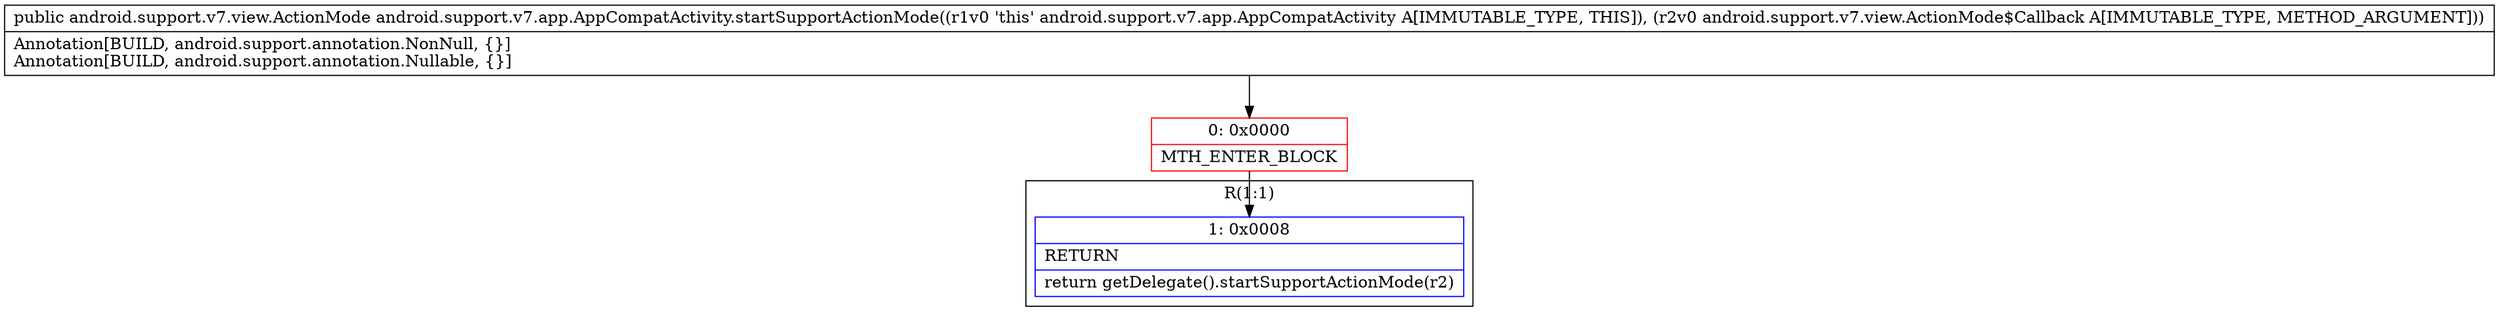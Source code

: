 digraph "CFG forandroid.support.v7.app.AppCompatActivity.startSupportActionMode(Landroid\/support\/v7\/view\/ActionMode$Callback;)Landroid\/support\/v7\/view\/ActionMode;" {
subgraph cluster_Region_1774049249 {
label = "R(1:1)";
node [shape=record,color=blue];
Node_1 [shape=record,label="{1\:\ 0x0008|RETURN\l|return getDelegate().startSupportActionMode(r2)\l}"];
}
Node_0 [shape=record,color=red,label="{0\:\ 0x0000|MTH_ENTER_BLOCK\l}"];
MethodNode[shape=record,label="{public android.support.v7.view.ActionMode android.support.v7.app.AppCompatActivity.startSupportActionMode((r1v0 'this' android.support.v7.app.AppCompatActivity A[IMMUTABLE_TYPE, THIS]), (r2v0 android.support.v7.view.ActionMode$Callback A[IMMUTABLE_TYPE, METHOD_ARGUMENT]))  | Annotation[BUILD, android.support.annotation.NonNull, \{\}]\lAnnotation[BUILD, android.support.annotation.Nullable, \{\}]\l}"];
MethodNode -> Node_0;
Node_0 -> Node_1;
}


